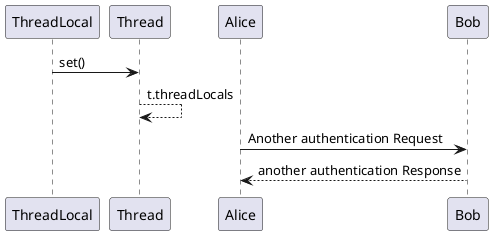 @startuml
ThreadLocal -> Thread: set()
Thread --> Thread: t.threadLocals

Alice -> Bob: Another authentication Request
Alice <-- Bob: another authentication Response
@enduml